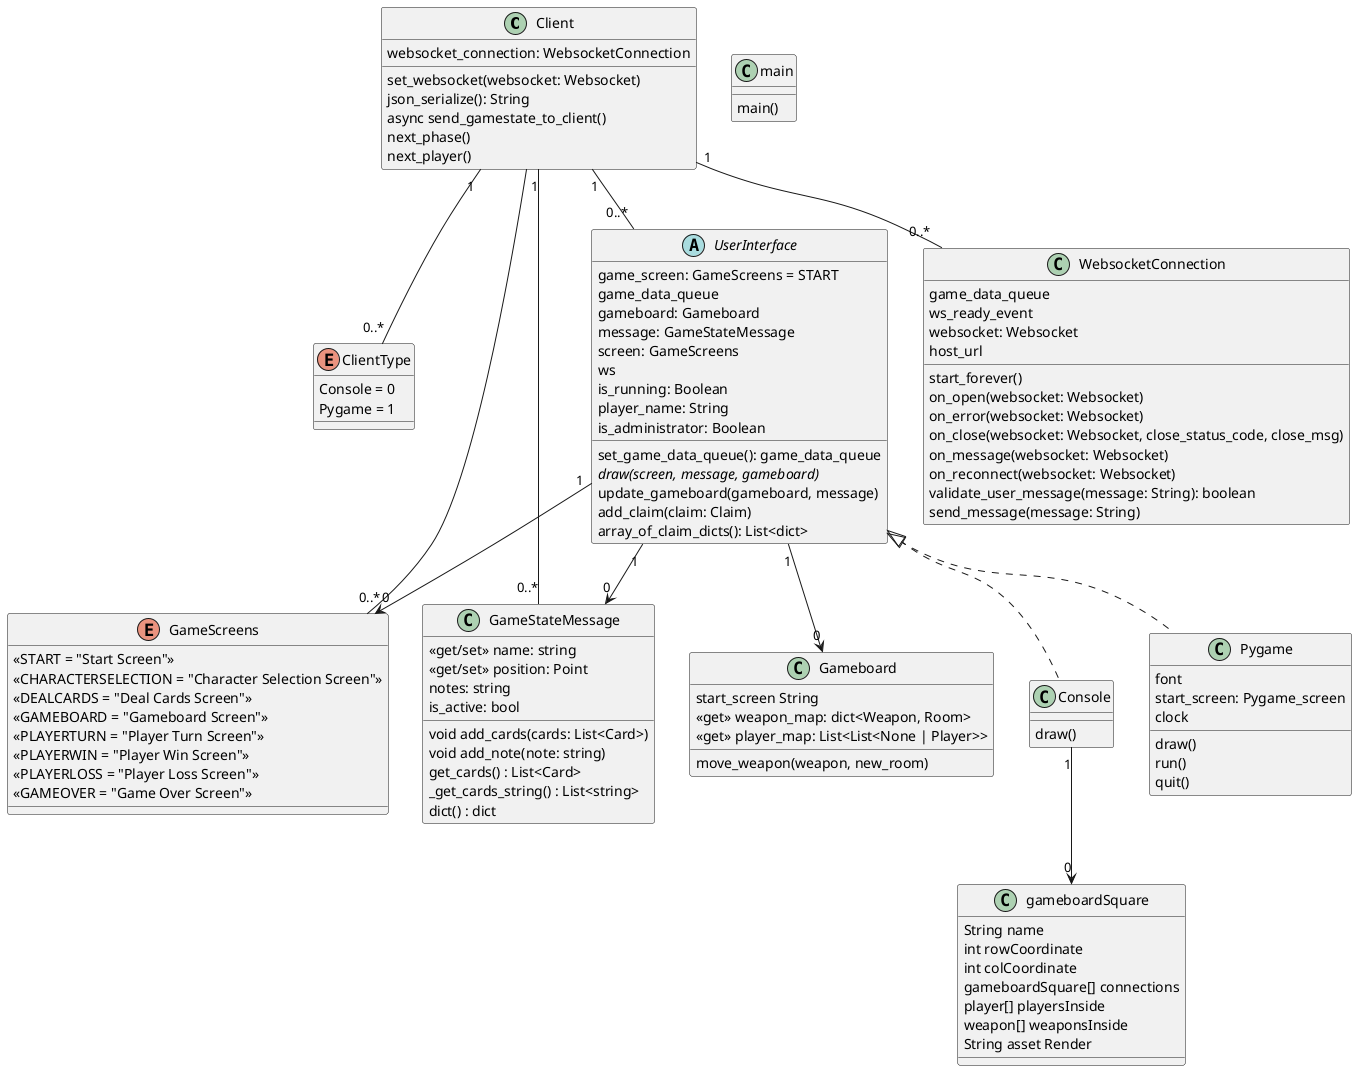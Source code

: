 @startuml
'https://plantuml.com/class-diagram

class Client {
    websocket_connection: WebsocketConnection
    set_websocket(websocket: Websocket)
    json_serialize(): String
    async send_gamestate_to_client()
    next_phase()
    next_player()
}

enum ClientType {
    Console = 0
    Pygame = 1
}

Client -- "0..*" GameScreens
Client "1" -- "0..*" ClientType
Client "1" -- "0..*" GameStateMessage
Client "1" -- "0..*" WebsocketConnection
Client "1" -- "0..*" UserInterface
UserInterface "1" --> "0" GameStateMessage
UserInterface "1" --> "0" Gameboard
UserInterface "1" --> "0" GameScreens
Console "1" --> "0" gameboardSquare

class main{
    main()
}

class GameStateMessage {
    <<get/set>> name: string
    <<get/set>> position: Point
    notes: string
    is_active: bool
    void add_cards(cards: List<Card>)
    void add_note(note: string)
    get_cards() : List<Card>
    _get_cards_string() : List<string>
    dict() : dict
}


class Pygame implements UserInterface {
    font
    start_screen: Pygame_screen
    clock
    draw()
    run()
    quit()
}

class Console implements UserInterface {
    draw()
}

class gameboardSquare {
    String name
    int rowCoordinate
    int colCoordinate
    gameboardSquare[] connections
    player[] playersInside
    weapon[] weaponsInside
    String asset Render
}

class Gameboard {
    start_screen String
    <<get>> weapon_map: dict<Weapon, Room>
    <<get>> player_map: List<List<None | Player>>
    move_weapon(weapon, new_room)
}


abstract class UserInterface {
   game_screen: GameScreens = START
   game_data_queue
   gameboard: Gameboard
   message: GameStateMessage
   screen: GameScreens
   ws
   is_running: Boolean
   set_game_data_queue(): game_data_queue
   {abstract}draw(screen, message, gameboard)
   update_gameboard(gameboard, message)
   player_name: String
   is_administrator: Boolean
   add_claim(claim: Claim)
   array_of_claim_dicts(): List<dict>
}

class WebsocketConnection {
    game_data_queue
    ws_ready_event
    websocket: Websocket
    host_url
    start_forever()
    on_open(websocket: Websocket)
    on_error(websocket: Websocket)
    on_close(websocket: Websocket, close_status_code, close_msg)
    on_message(websocket: Websocket)
    on_reconnect(websocket: Websocket)
    validate_user_message(message: String): boolean
    send_message(message: String)
}

enum GameScreens {
    <<START = "Start Screen">>
    <<CHARACTERSELECTION = "Character Selection Screen">>
    <<DEALCARDS = "Deal Cards Screen">>
    <<GAMEBOARD = "Gameboard Screen">>
    <<PLAYERTURN = "Player Turn Screen">>
    <<PLAYERWIN = "Player Win Screen">>
    <<PLAYERLOSS = "Player Loss Screen">>
    <<GAMEOVER = "Game Over Screen">>
}

@enduml